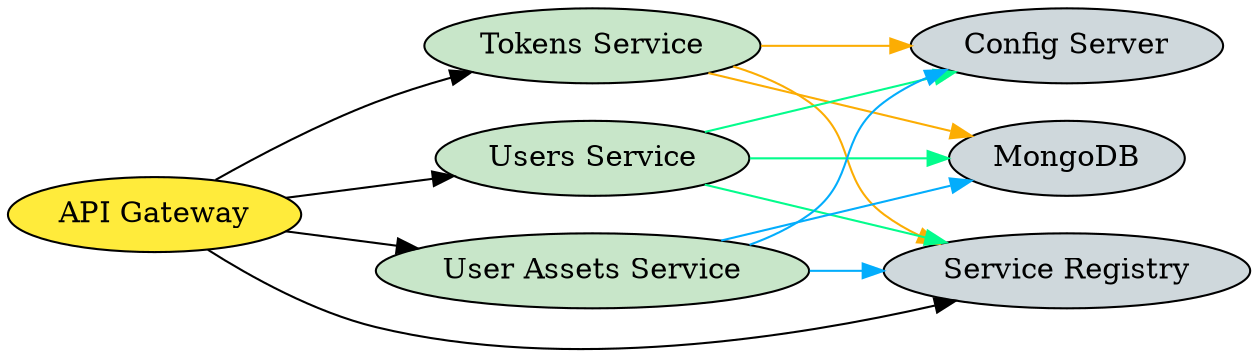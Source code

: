 
digraph architecture {
  rankdir=LR;

  node[fillcolor="#FFEB3B" style="filled" fontcolor="black"];
    api_gateway[label="API Gateway"];

  node[fillcolor="#C8E6C9" style="filled" fontcolor="black"];
    tokens[label="Tokens Service"];
    users[label="Users Service"];
    user_assets[label="User Assets Service"];

  node[fillcolor="#CFD8DC" style="filled" fontcolor="black"];
    database[label="MongoDB"];
    config_server[label="Config Server"];
    service_registry[label="Service Registry"];

  subgraph edge_services {
      api_gateway -> {
        tokens
        users
        user_assets
        service_registry
      }
  }

  subgraph public_services {
      tokens -> {
        database
        config_server
        service_registry
      } [color="#fcad03"]

      users -> {
        database,
        config_server,
        service_registry
      } [color="#03fc8c"]

      user_assets -> {
        database,
        config_server,
        service_registry
      }  [color="#03adfc"]
  }
}